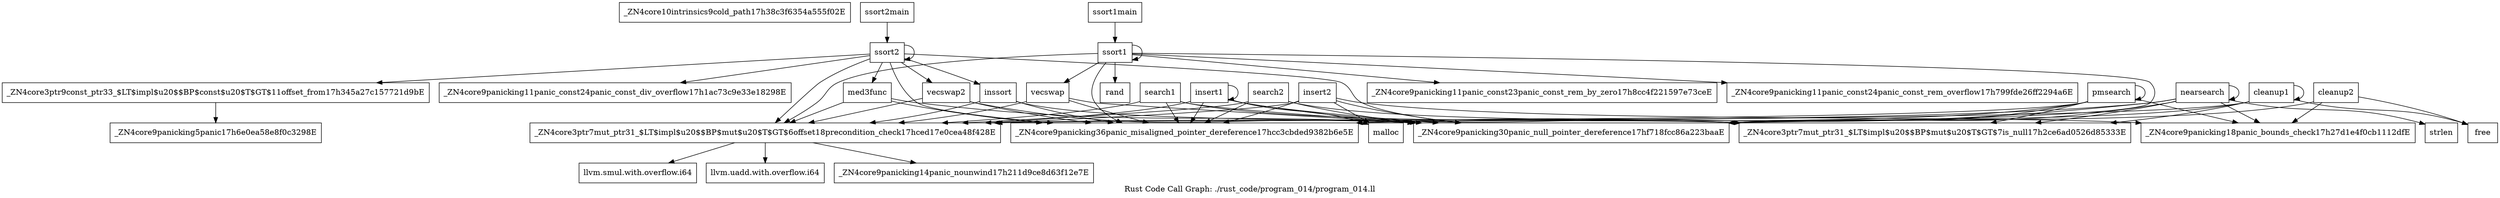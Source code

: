 digraph "Rust Code Call Graph: ./rust_code/program_014/program_014.ll" {
	label="Rust Code Call Graph: ./rust_code/program_014/program_014.ll";

	Node0x55d780d71800 [shape=record,label="{_ZN4core10intrinsics9cold_path17h38c3f6354a555f02E}"];
	Node0x55d780ce3930 [shape=record,label="{_ZN4core3ptr7mut_ptr31_$LT$impl$u20$$BP$mut$u20$T$GT$6offset18precondition_check17hced17e0cea48f428E}"];
	Node0x55d780ce3930 -> Node0x55d780cb7960;
	Node0x55d780ce3930 -> Node0x55d780c93180;
	Node0x55d780ce3930 -> Node0x55d780c9af90;
	Node0x55d780c9c3c0 [shape=record,label="{_ZN4core3ptr7mut_ptr31_$LT$impl$u20$$BP$mut$u20$T$GT$7is_null17h2ce6ad0526d85333E}"];
	Node0x55d780ca1df0 [shape=record,label="{_ZN4core3ptr9const_ptr33_$LT$impl$u20$$BP$const$u20$T$GT$11offset_from17h345a27c157721d9bE}"];
	Node0x55d780ca1df0 -> Node0x55d780ca5990;
	Node0x55d780ca7530 [shape=record,label="{vecswap}"];
	Node0x55d780ca7530 -> Node0x55d780ce3930;
	Node0x55d780ca7530 -> Node0x55d780cac870;
	Node0x55d780ca7530 -> Node0x55d780cacf60;
	Node0x55d780d7a960 [shape=record,label="{ssort1}"];
	Node0x55d780d7a960 -> Node0x55d780d7a9e0;
	Node0x55d780d7a960 -> Node0x55d780caf290;
	Node0x55d780d7a960 -> Node0x55d780ce3930;
	Node0x55d780d7a960 -> Node0x55d780cafbd0;
	Node0x55d780d7a960 -> Node0x55d780cac870;
	Node0x55d780d7a960 -> Node0x55d780cacf60;
	Node0x55d780d7a960 -> Node0x55d780d7a960;
	Node0x55d780d7a960 -> Node0x55d780ca7530;
	Node0x55d780cb2a80 [shape=record,label="{ssort1main}"];
	Node0x55d780cb2a80 -> Node0x55d780d7a960;
	Node0x55d780cb4e60 [shape=record,label="{vecswap2}"];
	Node0x55d780cb4e60 -> Node0x55d780cac870;
	Node0x55d780cb4e60 -> Node0x55d780ce3930;
	Node0x55d780cb4e60 -> Node0x55d780cacf60;
	Node0x55d780d7fc90 [shape=record,label="{med3func}"];
	Node0x55d780d7fc90 -> Node0x55d780cac870;
	Node0x55d780d7fc90 -> Node0x55d780ce3930;
	Node0x55d780d7fc90 -> Node0x55d780cacf60;
	Node0x55d780cb8870 [shape=record,label="{ssort2main}"];
	Node0x55d780cb8870 -> Node0x55d780cb74c0;
	Node0x55d780cb9df0 [shape=record,label="{insert1}"];
	Node0x55d780cb9df0 -> Node0x55d780c9c3c0;
	Node0x55d780cb9df0 -> Node0x55d780cbd7f0;
	Node0x55d780cb9df0 -> Node0x55d780cacf60;
	Node0x55d780cb9df0 -> Node0x55d780cac870;
	Node0x55d780cb9df0 -> Node0x55d780cb9df0;
	Node0x55d780cb9df0 -> Node0x55d780ce3930;
	Node0x55d780d800f0 [shape=record,label="{inssort}"];
	Node0x55d780d800f0 -> Node0x55d780ce3930;
	Node0x55d780d800f0 -> Node0x55d780cacf60;
	Node0x55d780d800f0 -> Node0x55d780cac870;
	Node0x55d780cb74c0 [shape=record,label="{ssort2}"];
	Node0x55d780cb74c0 -> Node0x55d780d800f0;
	Node0x55d780cb74c0 -> Node0x55d780ce3930;
	Node0x55d780cb74c0 -> Node0x55d780cacf60;
	Node0x55d780cb74c0 -> Node0x55d780cb7a60;
	Node0x55d780cb74c0 -> Node0x55d780d7fc90;
	Node0x55d780cb74c0 -> Node0x55d780cac870;
	Node0x55d780cb74c0 -> Node0x55d780cb74c0;
	Node0x55d780cb74c0 -> Node0x55d780ca1df0;
	Node0x55d780cb74c0 -> Node0x55d780cb4e60;
	Node0x55d780d80ba0 [shape=record,label="{cleanup1}"];
	Node0x55d780d80ba0 -> Node0x55d780c9c3c0;
	Node0x55d780d80ba0 -> Node0x55d780cac870;
	Node0x55d780d80ba0 -> Node0x55d780d80ba0;
	Node0x55d780d80ba0 -> Node0x55d780cacf60;
	Node0x55d780d80ba0 -> Node0x55d780d80c20;
	Node0x55d780d80ca0 [shape=record,label="{insert2}"];
	Node0x55d780d80ca0 -> Node0x55d780cacf60;
	Node0x55d780d80ca0 -> Node0x55d780cac870;
	Node0x55d780d80ca0 -> Node0x55d780ce3930;
	Node0x55d780d80ca0 -> Node0x55d780d80fb0;
	Node0x55d780d80ca0 -> Node0x55d780cbd7f0;
	Node0x55d780cc0cc0 [shape=record,label="{cleanup2}"];
	Node0x55d780cc0cc0 -> Node0x55d780cacf60;
	Node0x55d780cc0cc0 -> Node0x55d780d80fb0;
	Node0x55d780cc0cc0 -> Node0x55d780d80c20;
	Node0x55d780cc2090 [shape=record,label="{search1}"];
	Node0x55d780cc2090 -> Node0x55d780cacf60;
	Node0x55d780cc2090 -> Node0x55d780c9c3c0;
	Node0x55d780cc2090 -> Node0x55d780cac870;
	Node0x55d780cc2090 -> Node0x55d780ce3930;
	Node0x55d780cc4100 [shape=record,label="{search2}"];
	Node0x55d780cc4100 -> Node0x55d780cacf60;
	Node0x55d780cc4100 -> Node0x55d780cac870;
	Node0x55d780cc4100 -> Node0x55d780c9c3c0;
	Node0x55d780cc4100 -> Node0x55d780ce3930;
	Node0x55d780cca510 [shape=record,label="{pmsearch}"];
	Node0x55d780cca510 -> Node0x55d780c9c3c0;
	Node0x55d780cca510 -> Node0x55d780cacf60;
	Node0x55d780cca510 -> Node0x55d780cca510;
	Node0x55d780cca510 -> Node0x55d780cac870;
	Node0x55d780cca510 -> Node0x55d780d80fb0;
	Node0x55d780cca510 -> Node0x55d780ce3930;
	Node0x55d780ccc370 [shape=record,label="{nearsearch}"];
	Node0x55d780ccc370 -> Node0x55d780c9c3c0;
	Node0x55d780ccc370 -> Node0x55d780cacf60;
	Node0x55d780ccc370 -> Node0x55d780ccc370;
	Node0x55d780ccc370 -> Node0x55d780cac870;
	Node0x55d780ccc370 -> Node0x55d780ce3930;
	Node0x55d780ccc370 -> Node0x55d780d80fb0;
	Node0x55d780ccc370 -> Node0x55d780ccd240;
	Node0x55d780cb7960 [shape=record,label="{llvm.smul.with.overflow.i64}"];
	Node0x55d780c93180 [shape=record,label="{llvm.uadd.with.overflow.i64}"];
	Node0x55d780c9af90 [shape=record,label="{_ZN4core9panicking14panic_nounwind17h211d9ce8d63f12e7E}"];
	Node0x55d780ca5990 [shape=record,label="{_ZN4core9panicking5panic17h6e0ea58e8f0c3298E}"];
	Node0x55d780cac870 [shape=record,label="{_ZN4core9panicking36panic_misaligned_pointer_dereference17hcc3cbded9382b6e5E}"];
	Node0x55d780cacf60 [shape=record,label="{_ZN4core9panicking30panic_null_pointer_dereference17hf718fcc86a223baaE}"];
	Node0x55d780d7a9e0 [shape=record,label="{rand}"];
	Node0x55d780caf290 [shape=record,label="{_ZN4core9panicking11panic_const23panic_const_rem_by_zero17h8cc4f221597e73ceE}"];
	Node0x55d780cafbd0 [shape=record,label="{_ZN4core9panicking11panic_const24panic_const_rem_overflow17h799fde26ff2294a6E}"];
	Node0x55d780cb7a60 [shape=record,label="{_ZN4core9panicking11panic_const24panic_const_div_overflow17h1ac73c9e33e18298E}"];
	Node0x55d780cbd7f0 [shape=record,label="{malloc}"];
	Node0x55d780d80c20 [shape=record,label="{free}"];
	Node0x55d780d80fb0 [shape=record,label="{_ZN4core9panicking18panic_bounds_check17h27d1e4f0cb1112dfE}"];
	Node0x55d780ccd240 [shape=record,label="{strlen}"];
}
